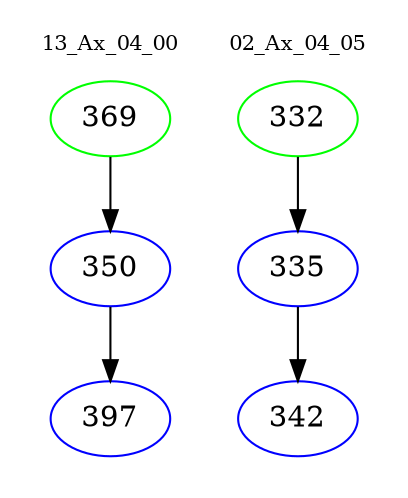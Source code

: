 digraph{
subgraph cluster_0 {
color = white
label = "13_Ax_04_00";
fontsize=10;
T0_369 [label="369", color="green"]
T0_369 -> T0_350 [color="black"]
T0_350 [label="350", color="blue"]
T0_350 -> T0_397 [color="black"]
T0_397 [label="397", color="blue"]
}
subgraph cluster_1 {
color = white
label = "02_Ax_04_05";
fontsize=10;
T1_332 [label="332", color="green"]
T1_332 -> T1_335 [color="black"]
T1_335 [label="335", color="blue"]
T1_335 -> T1_342 [color="black"]
T1_342 [label="342", color="blue"]
}
}
